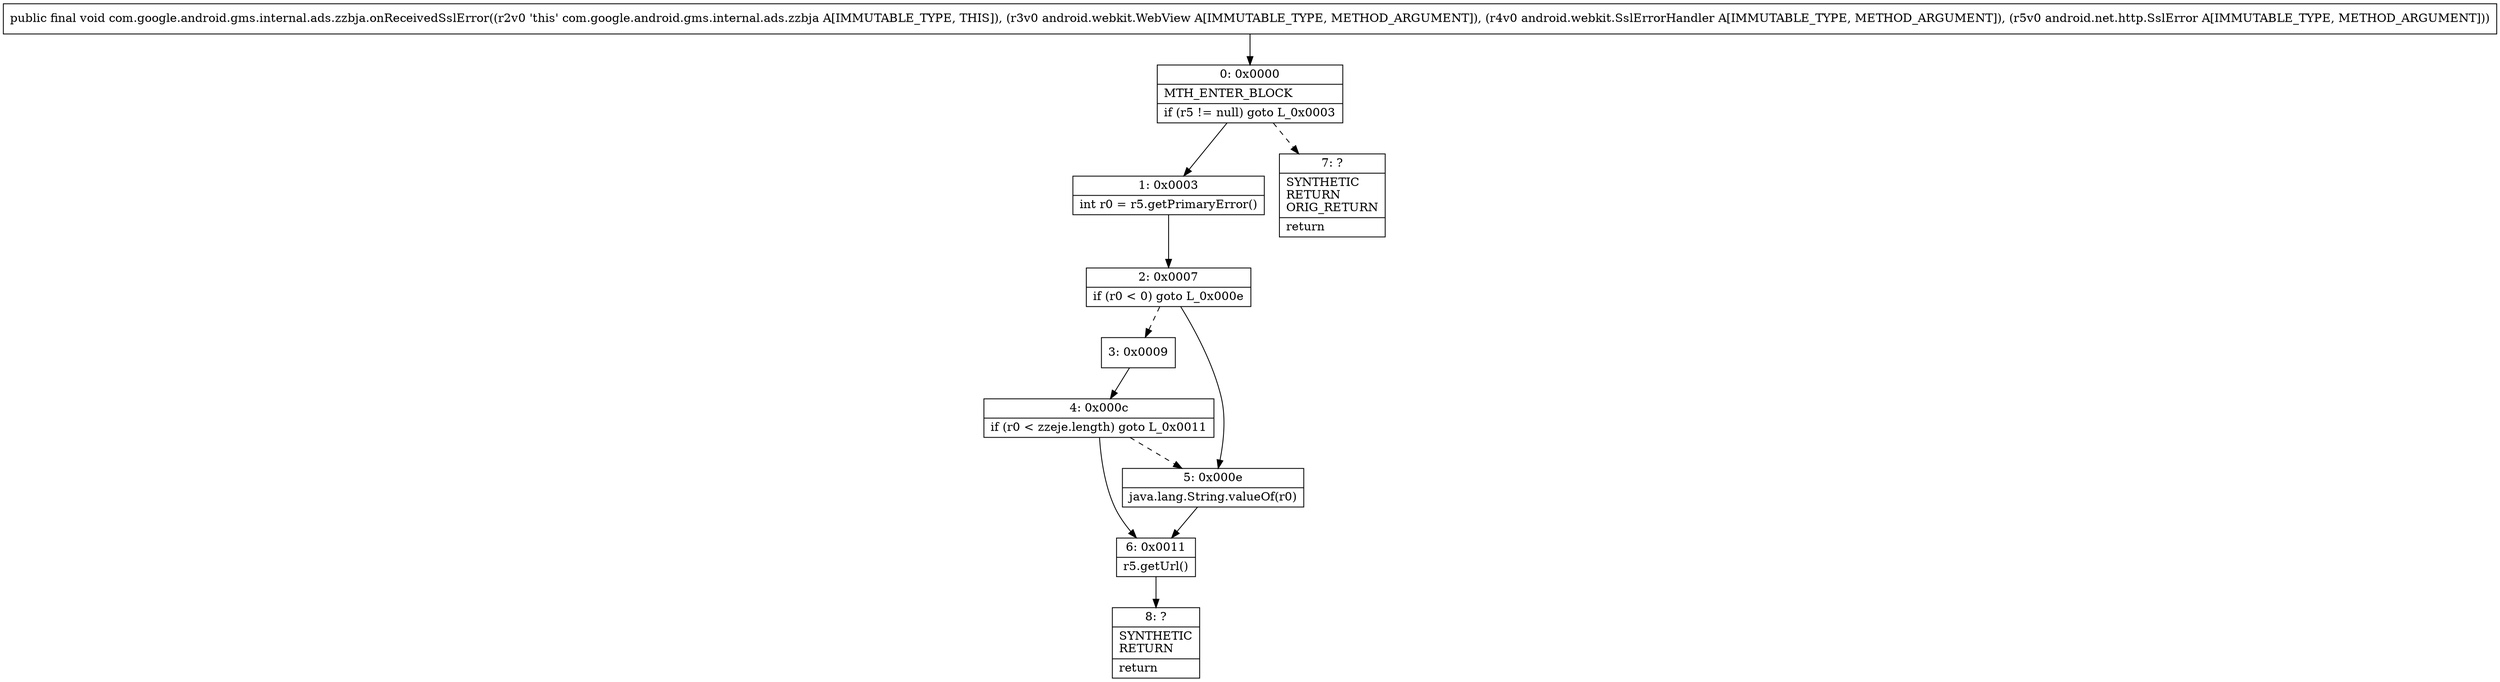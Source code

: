 digraph "CFG forcom.google.android.gms.internal.ads.zzbja.onReceivedSslError(Landroid\/webkit\/WebView;Landroid\/webkit\/SslErrorHandler;Landroid\/net\/http\/SslError;)V" {
Node_0 [shape=record,label="{0\:\ 0x0000|MTH_ENTER_BLOCK\l|if (r5 != null) goto L_0x0003\l}"];
Node_1 [shape=record,label="{1\:\ 0x0003|int r0 = r5.getPrimaryError()\l}"];
Node_2 [shape=record,label="{2\:\ 0x0007|if (r0 \< 0) goto L_0x000e\l}"];
Node_3 [shape=record,label="{3\:\ 0x0009}"];
Node_4 [shape=record,label="{4\:\ 0x000c|if (r0 \< zzeje.length) goto L_0x0011\l}"];
Node_5 [shape=record,label="{5\:\ 0x000e|java.lang.String.valueOf(r0)\l}"];
Node_6 [shape=record,label="{6\:\ 0x0011|r5.getUrl()\l}"];
Node_7 [shape=record,label="{7\:\ ?|SYNTHETIC\lRETURN\lORIG_RETURN\l|return\l}"];
Node_8 [shape=record,label="{8\:\ ?|SYNTHETIC\lRETURN\l|return\l}"];
MethodNode[shape=record,label="{public final void com.google.android.gms.internal.ads.zzbja.onReceivedSslError((r2v0 'this' com.google.android.gms.internal.ads.zzbja A[IMMUTABLE_TYPE, THIS]), (r3v0 android.webkit.WebView A[IMMUTABLE_TYPE, METHOD_ARGUMENT]), (r4v0 android.webkit.SslErrorHandler A[IMMUTABLE_TYPE, METHOD_ARGUMENT]), (r5v0 android.net.http.SslError A[IMMUTABLE_TYPE, METHOD_ARGUMENT])) }"];
MethodNode -> Node_0;
Node_0 -> Node_1;
Node_0 -> Node_7[style=dashed];
Node_1 -> Node_2;
Node_2 -> Node_3[style=dashed];
Node_2 -> Node_5;
Node_3 -> Node_4;
Node_4 -> Node_5[style=dashed];
Node_4 -> Node_6;
Node_5 -> Node_6;
Node_6 -> Node_8;
}

